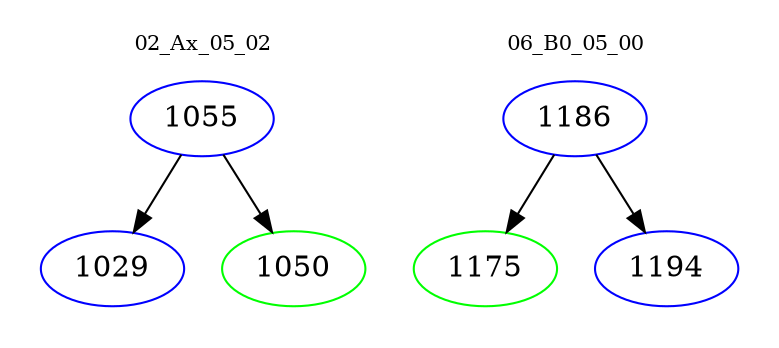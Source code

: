 digraph{
subgraph cluster_0 {
color = white
label = "02_Ax_05_02";
fontsize=10;
T0_1055 [label="1055", color="blue"]
T0_1055 -> T0_1029 [color="black"]
T0_1029 [label="1029", color="blue"]
T0_1055 -> T0_1050 [color="black"]
T0_1050 [label="1050", color="green"]
}
subgraph cluster_1 {
color = white
label = "06_B0_05_00";
fontsize=10;
T1_1186 [label="1186", color="blue"]
T1_1186 -> T1_1175 [color="black"]
T1_1175 [label="1175", color="green"]
T1_1186 -> T1_1194 [color="black"]
T1_1194 [label="1194", color="blue"]
}
}
